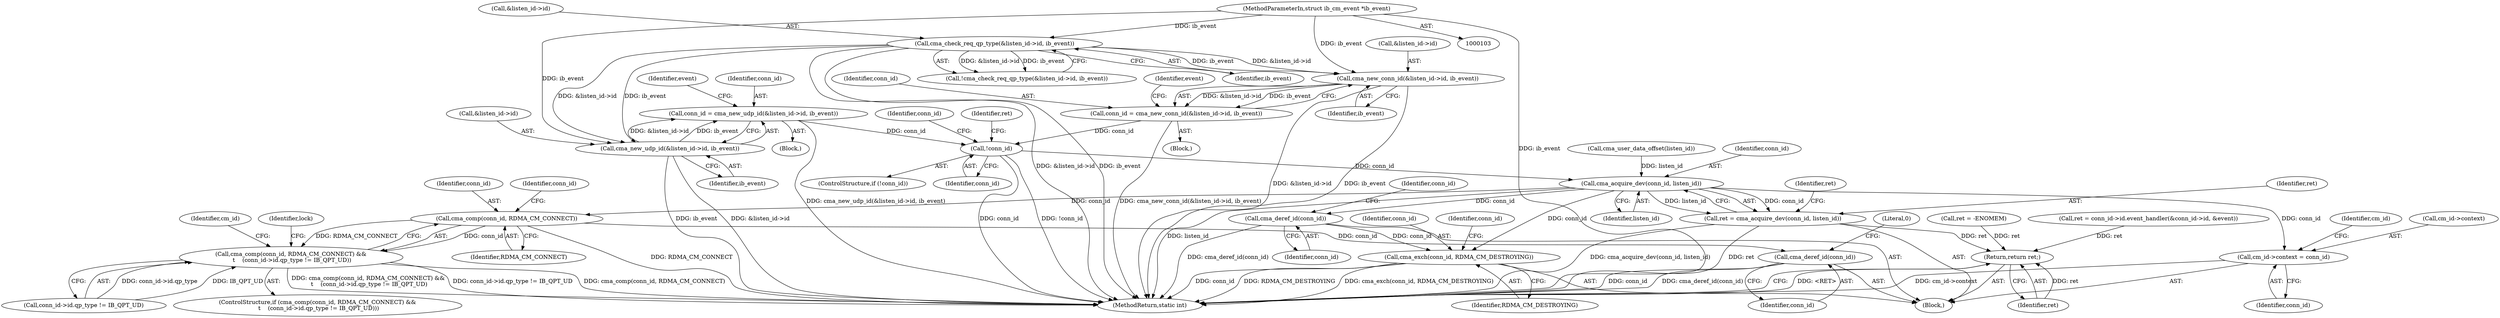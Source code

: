 digraph "0_linux_b2853fd6c2d0f383dbdf7427e263eb576a633867_0@pointer" {
"1000213" [label="(Call,!conn_id)"];
"1000157" [label="(Call,conn_id = cma_new_udp_id(&listen_id->id, ib_event))"];
"1000159" [label="(Call,cma_new_udp_id(&listen_id->id, ib_event))"];
"1000119" [label="(Call,cma_check_req_qp_type(&listen_id->id, ib_event))"];
"1000105" [label="(MethodParameterIn,struct ib_cm_event *ib_event)"];
"1000191" [label="(Call,conn_id = cma_new_conn_id(&listen_id->id, ib_event))"];
"1000193" [label="(Call,cma_new_conn_id(&listen_id->id, ib_event))"];
"1000229" [label="(Call,cma_acquire_dev(conn_id, listen_id))"];
"1000227" [label="(Call,ret = cma_acquire_dev(conn_id, listen_id))"];
"1000338" [label="(Return,return ret;)"];
"1000242" [label="(Call,cm_id->context = conn_id)"];
"1000274" [label="(Call,cma_comp(conn_id, RDMA_CM_CONNECT))"];
"1000273" [label="(Call,cma_comp(conn_id, RDMA_CM_CONNECT) &&\n \t    (conn_id->id.qp_type != IB_QPT_UD))"];
"1000302" [label="(Call,cma_deref_id(conn_id))"];
"1000307" [label="(Call,cma_deref_id(conn_id))"];
"1000317" [label="(Call,cma_exch(conn_id, RDMA_CM_DESTROYING))"];
"1000212" [label="(ControlStructure,if (!conn_id))"];
"1000118" [label="(Call,!cma_check_req_qp_type(&listen_id->id, ib_event))"];
"1000246" [label="(Identifier,conn_id)"];
"1000230" [label="(Identifier,conn_id)"];
"1000319" [label="(Identifier,RDMA_CM_DESTROYING)"];
"1000224" [label="(Identifier,conn_id)"];
"1000119" [label="(Call,cma_check_req_qp_type(&listen_id->id, ib_event))"];
"1000272" [label="(ControlStructure,if (cma_comp(conn_id, RDMA_CM_CONNECT) &&\n \t    (conn_id->id.qp_type != IB_QPT_UD)))"];
"1000285" [label="(Identifier,cm_id)"];
"1000229" [label="(Call,cma_acquire_dev(conn_id, listen_id))"];
"1000340" [label="(MethodReturn,static int)"];
"1000302" [label="(Call,cma_deref_id(conn_id))"];
"1000213" [label="(Call,!conn_id)"];
"1000120" [label="(Call,&listen_id->id)"];
"1000249" [label="(Identifier,cm_id)"];
"1000305" [label="(Literal,0)"];
"1000318" [label="(Identifier,conn_id)"];
"1000323" [label="(Identifier,conn_id)"];
"1000303" [label="(Identifier,conn_id)"];
"1000277" [label="(Call,conn_id->id.qp_type != IB_QPT_UD)"];
"1000280" [label="(Identifier,conn_id)"];
"1000193" [label="(Call,cma_new_conn_id(&listen_id->id, ib_event))"];
"1000338" [label="(Return,return ret;)"];
"1000273" [label="(Call,cma_comp(conn_id, RDMA_CM_CONNECT) &&\n \t    (conn_id->id.qp_type != IB_QPT_UD))"];
"1000317" [label="(Call,cma_exch(conn_id, RDMA_CM_DESTROYING))"];
"1000276" [label="(Identifier,RDMA_CM_CONNECT)"];
"1000159" [label="(Call,cma_new_udp_id(&listen_id->id, ib_event))"];
"1000274" [label="(Call,cma_comp(conn_id, RDMA_CM_CONNECT))"];
"1000228" [label="(Identifier,ret)"];
"1000191" [label="(Call,conn_id = cma_new_conn_id(&listen_id->id, ib_event))"];
"1000312" [label="(Identifier,conn_id)"];
"1000233" [label="(Identifier,ret)"];
"1000164" [label="(Identifier,ib_event)"];
"1000192" [label="(Identifier,conn_id)"];
"1000160" [label="(Call,&listen_id->id)"];
"1000124" [label="(Identifier,ib_event)"];
"1000214" [label="(Identifier,conn_id)"];
"1000216" [label="(Call,ret = -ENOMEM)"];
"1000242" [label="(Call,cm_id->context = conn_id)"];
"1000143" [label="(Call,cma_user_data_offset(listen_id))"];
"1000243" [label="(Call,cm_id->context)"];
"1000105" [label="(MethodParameterIn,struct ib_cm_event *ib_event)"];
"1000190" [label="(Block,)"];
"1000307" [label="(Call,cma_deref_id(conn_id))"];
"1000217" [label="(Identifier,ret)"];
"1000227" [label="(Call,ret = cma_acquire_dev(conn_id, listen_id))"];
"1000156" [label="(Block,)"];
"1000257" [label="(Call,ret = conn_id->id.event_handler(&conn_id->id, &event))"];
"1000275" [label="(Identifier,conn_id)"];
"1000169" [label="(Identifier,event)"];
"1000198" [label="(Identifier,ib_event)"];
"1000291" [label="(Identifier,lock)"];
"1000106" [label="(Block,)"];
"1000231" [label="(Identifier,listen_id)"];
"1000158" [label="(Identifier,conn_id)"];
"1000201" [label="(Identifier,event)"];
"1000339" [label="(Identifier,ret)"];
"1000194" [label="(Call,&listen_id->id)"];
"1000308" [label="(Identifier,conn_id)"];
"1000157" [label="(Call,conn_id = cma_new_udp_id(&listen_id->id, ib_event))"];
"1000213" -> "1000212"  [label="AST: "];
"1000213" -> "1000214"  [label="CFG: "];
"1000214" -> "1000213"  [label="AST: "];
"1000217" -> "1000213"  [label="CFG: "];
"1000224" -> "1000213"  [label="CFG: "];
"1000213" -> "1000340"  [label="DDG: conn_id"];
"1000213" -> "1000340"  [label="DDG: !conn_id"];
"1000157" -> "1000213"  [label="DDG: conn_id"];
"1000191" -> "1000213"  [label="DDG: conn_id"];
"1000213" -> "1000229"  [label="DDG: conn_id"];
"1000157" -> "1000156"  [label="AST: "];
"1000157" -> "1000159"  [label="CFG: "];
"1000158" -> "1000157"  [label="AST: "];
"1000159" -> "1000157"  [label="AST: "];
"1000169" -> "1000157"  [label="CFG: "];
"1000157" -> "1000340"  [label="DDG: cma_new_udp_id(&listen_id->id, ib_event)"];
"1000159" -> "1000157"  [label="DDG: &listen_id->id"];
"1000159" -> "1000157"  [label="DDG: ib_event"];
"1000159" -> "1000164"  [label="CFG: "];
"1000160" -> "1000159"  [label="AST: "];
"1000164" -> "1000159"  [label="AST: "];
"1000159" -> "1000340"  [label="DDG: ib_event"];
"1000159" -> "1000340"  [label="DDG: &listen_id->id"];
"1000119" -> "1000159"  [label="DDG: &listen_id->id"];
"1000119" -> "1000159"  [label="DDG: ib_event"];
"1000105" -> "1000159"  [label="DDG: ib_event"];
"1000119" -> "1000118"  [label="AST: "];
"1000119" -> "1000124"  [label="CFG: "];
"1000120" -> "1000119"  [label="AST: "];
"1000124" -> "1000119"  [label="AST: "];
"1000118" -> "1000119"  [label="CFG: "];
"1000119" -> "1000340"  [label="DDG: &listen_id->id"];
"1000119" -> "1000340"  [label="DDG: ib_event"];
"1000119" -> "1000118"  [label="DDG: &listen_id->id"];
"1000119" -> "1000118"  [label="DDG: ib_event"];
"1000105" -> "1000119"  [label="DDG: ib_event"];
"1000119" -> "1000193"  [label="DDG: &listen_id->id"];
"1000119" -> "1000193"  [label="DDG: ib_event"];
"1000105" -> "1000103"  [label="AST: "];
"1000105" -> "1000340"  [label="DDG: ib_event"];
"1000105" -> "1000193"  [label="DDG: ib_event"];
"1000191" -> "1000190"  [label="AST: "];
"1000191" -> "1000193"  [label="CFG: "];
"1000192" -> "1000191"  [label="AST: "];
"1000193" -> "1000191"  [label="AST: "];
"1000201" -> "1000191"  [label="CFG: "];
"1000191" -> "1000340"  [label="DDG: cma_new_conn_id(&listen_id->id, ib_event)"];
"1000193" -> "1000191"  [label="DDG: &listen_id->id"];
"1000193" -> "1000191"  [label="DDG: ib_event"];
"1000193" -> "1000198"  [label="CFG: "];
"1000194" -> "1000193"  [label="AST: "];
"1000198" -> "1000193"  [label="AST: "];
"1000193" -> "1000340"  [label="DDG: &listen_id->id"];
"1000193" -> "1000340"  [label="DDG: ib_event"];
"1000229" -> "1000227"  [label="AST: "];
"1000229" -> "1000231"  [label="CFG: "];
"1000230" -> "1000229"  [label="AST: "];
"1000231" -> "1000229"  [label="AST: "];
"1000227" -> "1000229"  [label="CFG: "];
"1000229" -> "1000340"  [label="DDG: listen_id"];
"1000229" -> "1000227"  [label="DDG: conn_id"];
"1000229" -> "1000227"  [label="DDG: listen_id"];
"1000143" -> "1000229"  [label="DDG: listen_id"];
"1000229" -> "1000242"  [label="DDG: conn_id"];
"1000229" -> "1000274"  [label="DDG: conn_id"];
"1000229" -> "1000307"  [label="DDG: conn_id"];
"1000229" -> "1000317"  [label="DDG: conn_id"];
"1000227" -> "1000106"  [label="AST: "];
"1000228" -> "1000227"  [label="AST: "];
"1000233" -> "1000227"  [label="CFG: "];
"1000227" -> "1000340"  [label="DDG: ret"];
"1000227" -> "1000340"  [label="DDG: cma_acquire_dev(conn_id, listen_id)"];
"1000227" -> "1000338"  [label="DDG: ret"];
"1000338" -> "1000106"  [label="AST: "];
"1000338" -> "1000339"  [label="CFG: "];
"1000339" -> "1000338"  [label="AST: "];
"1000340" -> "1000338"  [label="CFG: "];
"1000338" -> "1000340"  [label="DDG: <RET>"];
"1000339" -> "1000338"  [label="DDG: ret"];
"1000257" -> "1000338"  [label="DDG: ret"];
"1000216" -> "1000338"  [label="DDG: ret"];
"1000242" -> "1000106"  [label="AST: "];
"1000242" -> "1000246"  [label="CFG: "];
"1000243" -> "1000242"  [label="AST: "];
"1000246" -> "1000242"  [label="AST: "];
"1000249" -> "1000242"  [label="CFG: "];
"1000242" -> "1000340"  [label="DDG: cm_id->context"];
"1000274" -> "1000273"  [label="AST: "];
"1000274" -> "1000276"  [label="CFG: "];
"1000275" -> "1000274"  [label="AST: "];
"1000276" -> "1000274"  [label="AST: "];
"1000280" -> "1000274"  [label="CFG: "];
"1000273" -> "1000274"  [label="CFG: "];
"1000274" -> "1000340"  [label="DDG: RDMA_CM_CONNECT"];
"1000274" -> "1000273"  [label="DDG: conn_id"];
"1000274" -> "1000273"  [label="DDG: RDMA_CM_CONNECT"];
"1000274" -> "1000302"  [label="DDG: conn_id"];
"1000273" -> "1000272"  [label="AST: "];
"1000273" -> "1000277"  [label="CFG: "];
"1000277" -> "1000273"  [label="AST: "];
"1000285" -> "1000273"  [label="CFG: "];
"1000291" -> "1000273"  [label="CFG: "];
"1000273" -> "1000340"  [label="DDG: cma_comp(conn_id, RDMA_CM_CONNECT)"];
"1000273" -> "1000340"  [label="DDG: cma_comp(conn_id, RDMA_CM_CONNECT) &&\n \t    (conn_id->id.qp_type != IB_QPT_UD)"];
"1000273" -> "1000340"  [label="DDG: conn_id->id.qp_type != IB_QPT_UD"];
"1000277" -> "1000273"  [label="DDG: conn_id->id.qp_type"];
"1000277" -> "1000273"  [label="DDG: IB_QPT_UD"];
"1000302" -> "1000106"  [label="AST: "];
"1000302" -> "1000303"  [label="CFG: "];
"1000303" -> "1000302"  [label="AST: "];
"1000305" -> "1000302"  [label="CFG: "];
"1000302" -> "1000340"  [label="DDG: conn_id"];
"1000302" -> "1000340"  [label="DDG: cma_deref_id(conn_id)"];
"1000307" -> "1000106"  [label="AST: "];
"1000307" -> "1000308"  [label="CFG: "];
"1000308" -> "1000307"  [label="AST: "];
"1000312" -> "1000307"  [label="CFG: "];
"1000307" -> "1000340"  [label="DDG: cma_deref_id(conn_id)"];
"1000307" -> "1000317"  [label="DDG: conn_id"];
"1000317" -> "1000106"  [label="AST: "];
"1000317" -> "1000319"  [label="CFG: "];
"1000318" -> "1000317"  [label="AST: "];
"1000319" -> "1000317"  [label="AST: "];
"1000323" -> "1000317"  [label="CFG: "];
"1000317" -> "1000340"  [label="DDG: conn_id"];
"1000317" -> "1000340"  [label="DDG: RDMA_CM_DESTROYING"];
"1000317" -> "1000340"  [label="DDG: cma_exch(conn_id, RDMA_CM_DESTROYING)"];
}
